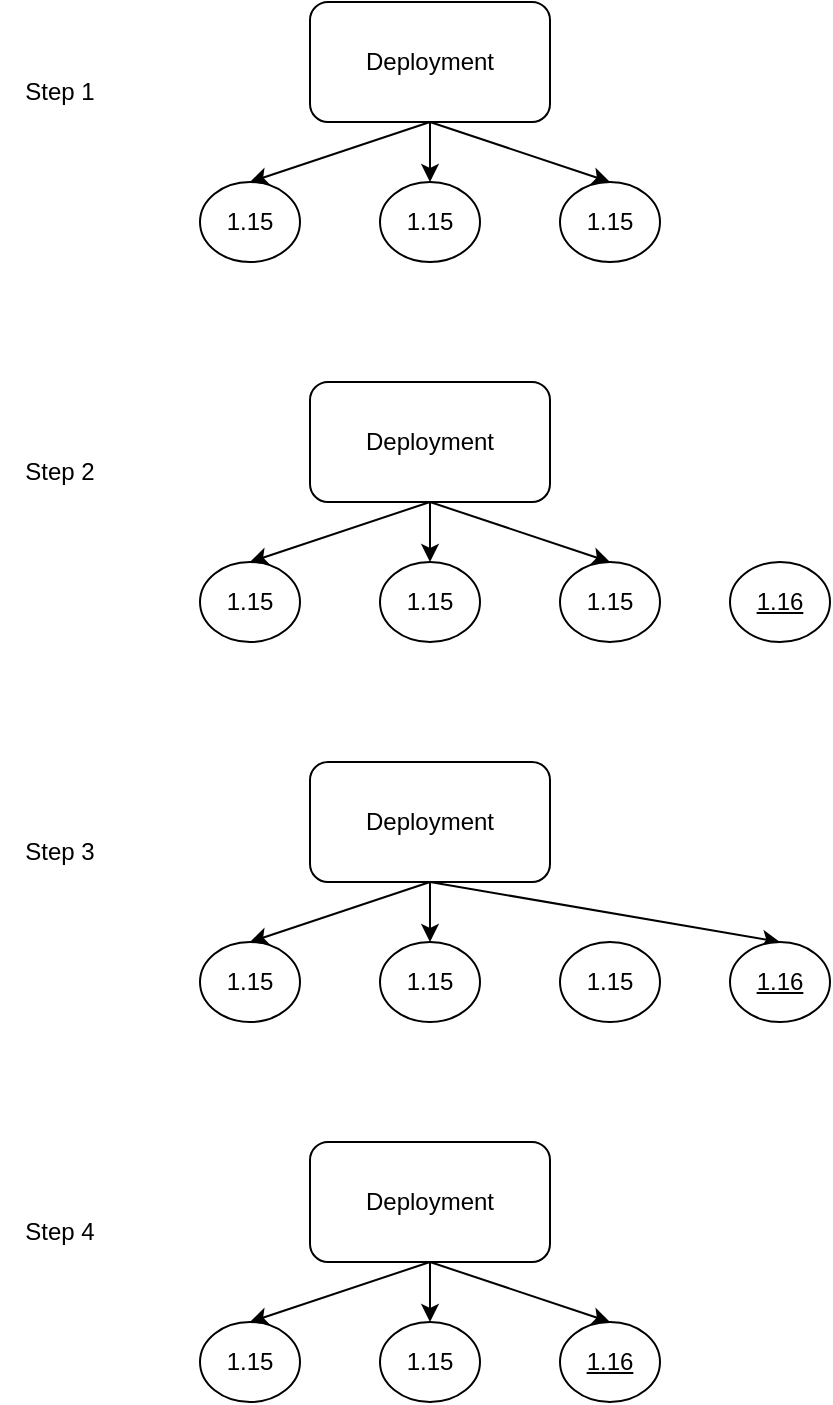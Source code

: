 <mxfile version="20.3.0" type="device"><diagram id="woVdpPhYmw1cFzb7Wj0U" name="Page-1"><mxGraphModel dx="1042" dy="732" grid="1" gridSize="10" guides="1" tooltips="1" connect="1" arrows="1" fold="1" page="1" pageScale="1" pageWidth="850" pageHeight="1100" math="0" shadow="0"><root><mxCell id="0"/><mxCell id="1" parent="0"/><mxCell id="Pmk2e1hz6b013yzkH93u-1" value="1.15" style="ellipse;whiteSpace=wrap;html=1;" vertex="1" parent="1"><mxGeometry x="110" y="160" width="50" height="40" as="geometry"/></mxCell><mxCell id="Pmk2e1hz6b013yzkH93u-3" value="1.15" style="ellipse;whiteSpace=wrap;html=1;" vertex="1" parent="1"><mxGeometry x="200" y="160" width="50" height="40" as="geometry"/></mxCell><mxCell id="Pmk2e1hz6b013yzkH93u-4" value="1.15" style="ellipse;whiteSpace=wrap;html=1;" vertex="1" parent="1"><mxGeometry x="290" y="160" width="50" height="40" as="geometry"/></mxCell><mxCell id="Pmk2e1hz6b013yzkH93u-8" style="edgeStyle=none;rounded=0;orthogonalLoop=1;jettySize=auto;html=1;exitX=0.5;exitY=1;exitDx=0;exitDy=0;entryX=0.5;entryY=0;entryDx=0;entryDy=0;" edge="1" parent="1" source="Pmk2e1hz6b013yzkH93u-5" target="Pmk2e1hz6b013yzkH93u-1"><mxGeometry relative="1" as="geometry"/></mxCell><mxCell id="Pmk2e1hz6b013yzkH93u-9" style="edgeStyle=none;rounded=0;orthogonalLoop=1;jettySize=auto;html=1;exitX=0.5;exitY=1;exitDx=0;exitDy=0;entryX=0.5;entryY=0;entryDx=0;entryDy=0;" edge="1" parent="1" source="Pmk2e1hz6b013yzkH93u-5" target="Pmk2e1hz6b013yzkH93u-3"><mxGeometry relative="1" as="geometry"/></mxCell><mxCell id="Pmk2e1hz6b013yzkH93u-10" style="edgeStyle=none;rounded=0;orthogonalLoop=1;jettySize=auto;html=1;exitX=0.5;exitY=1;exitDx=0;exitDy=0;entryX=0.5;entryY=0;entryDx=0;entryDy=0;" edge="1" parent="1" source="Pmk2e1hz6b013yzkH93u-5" target="Pmk2e1hz6b013yzkH93u-4"><mxGeometry relative="1" as="geometry"/></mxCell><mxCell id="Pmk2e1hz6b013yzkH93u-5" value="Deployment" style="rounded=1;whiteSpace=wrap;html=1;" vertex="1" parent="1"><mxGeometry x="165" y="70" width="120" height="60" as="geometry"/></mxCell><mxCell id="Pmk2e1hz6b013yzkH93u-11" value="1.15" style="ellipse;whiteSpace=wrap;html=1;" vertex="1" parent="1"><mxGeometry x="110" y="350" width="50" height="40" as="geometry"/></mxCell><mxCell id="Pmk2e1hz6b013yzkH93u-12" value="1.15" style="ellipse;whiteSpace=wrap;html=1;" vertex="1" parent="1"><mxGeometry x="200" y="350" width="50" height="40" as="geometry"/></mxCell><mxCell id="Pmk2e1hz6b013yzkH93u-13" value="1.15" style="ellipse;whiteSpace=wrap;html=1;" vertex="1" parent="1"><mxGeometry x="290" y="350" width="50" height="40" as="geometry"/></mxCell><mxCell id="Pmk2e1hz6b013yzkH93u-14" style="edgeStyle=none;rounded=0;orthogonalLoop=1;jettySize=auto;html=1;exitX=0.5;exitY=1;exitDx=0;exitDy=0;entryX=0.5;entryY=0;entryDx=0;entryDy=0;" edge="1" parent="1" source="Pmk2e1hz6b013yzkH93u-17" target="Pmk2e1hz6b013yzkH93u-11"><mxGeometry relative="1" as="geometry"/></mxCell><mxCell id="Pmk2e1hz6b013yzkH93u-15" style="edgeStyle=none;rounded=0;orthogonalLoop=1;jettySize=auto;html=1;exitX=0.5;exitY=1;exitDx=0;exitDy=0;entryX=0.5;entryY=0;entryDx=0;entryDy=0;" edge="1" parent="1" source="Pmk2e1hz6b013yzkH93u-17" target="Pmk2e1hz6b013yzkH93u-12"><mxGeometry relative="1" as="geometry"/></mxCell><mxCell id="Pmk2e1hz6b013yzkH93u-16" style="edgeStyle=none;rounded=0;orthogonalLoop=1;jettySize=auto;html=1;exitX=0.5;exitY=1;exitDx=0;exitDy=0;entryX=0.5;entryY=0;entryDx=0;entryDy=0;" edge="1" parent="1" source="Pmk2e1hz6b013yzkH93u-17" target="Pmk2e1hz6b013yzkH93u-13"><mxGeometry relative="1" as="geometry"/></mxCell><mxCell id="Pmk2e1hz6b013yzkH93u-17" value="Deployment" style="rounded=1;whiteSpace=wrap;html=1;" vertex="1" parent="1"><mxGeometry x="165" y="260" width="120" height="60" as="geometry"/></mxCell><mxCell id="Pmk2e1hz6b013yzkH93u-18" value="1.16" style="ellipse;whiteSpace=wrap;html=1;fontStyle=4" vertex="1" parent="1"><mxGeometry x="375" y="350" width="50" height="40" as="geometry"/></mxCell><mxCell id="Pmk2e1hz6b013yzkH93u-19" value="1.15" style="ellipse;whiteSpace=wrap;html=1;" vertex="1" parent="1"><mxGeometry x="110" y="540" width="50" height="40" as="geometry"/></mxCell><mxCell id="Pmk2e1hz6b013yzkH93u-20" value="1.15" style="ellipse;whiteSpace=wrap;html=1;" vertex="1" parent="1"><mxGeometry x="200" y="540" width="50" height="40" as="geometry"/></mxCell><mxCell id="Pmk2e1hz6b013yzkH93u-21" value="1.15" style="ellipse;whiteSpace=wrap;html=1;" vertex="1" parent="1"><mxGeometry x="290" y="540" width="50" height="40" as="geometry"/></mxCell><mxCell id="Pmk2e1hz6b013yzkH93u-22" style="edgeStyle=none;rounded=0;orthogonalLoop=1;jettySize=auto;html=1;exitX=0.5;exitY=1;exitDx=0;exitDy=0;entryX=0.5;entryY=0;entryDx=0;entryDy=0;" edge="1" parent="1" source="Pmk2e1hz6b013yzkH93u-25" target="Pmk2e1hz6b013yzkH93u-19"><mxGeometry relative="1" as="geometry"/></mxCell><mxCell id="Pmk2e1hz6b013yzkH93u-23" style="edgeStyle=none;rounded=0;orthogonalLoop=1;jettySize=auto;html=1;exitX=0.5;exitY=1;exitDx=0;exitDy=0;entryX=0.5;entryY=0;entryDx=0;entryDy=0;" edge="1" parent="1" source="Pmk2e1hz6b013yzkH93u-25" target="Pmk2e1hz6b013yzkH93u-20"><mxGeometry relative="1" as="geometry"/></mxCell><mxCell id="Pmk2e1hz6b013yzkH93u-24" style="edgeStyle=none;rounded=0;orthogonalLoop=1;jettySize=auto;html=1;exitX=0.5;exitY=1;exitDx=0;exitDy=0;entryX=0.5;entryY=0;entryDx=0;entryDy=0;" edge="1" parent="1" source="Pmk2e1hz6b013yzkH93u-25" target="Pmk2e1hz6b013yzkH93u-26"><mxGeometry relative="1" as="geometry"/></mxCell><mxCell id="Pmk2e1hz6b013yzkH93u-25" value="Deployment" style="rounded=1;whiteSpace=wrap;html=1;" vertex="1" parent="1"><mxGeometry x="165" y="450" width="120" height="60" as="geometry"/></mxCell><mxCell id="Pmk2e1hz6b013yzkH93u-26" value="1.16" style="ellipse;whiteSpace=wrap;html=1;fontStyle=4" vertex="1" parent="1"><mxGeometry x="375" y="540" width="50" height="40" as="geometry"/></mxCell><mxCell id="Pmk2e1hz6b013yzkH93u-27" value="1.15" style="ellipse;whiteSpace=wrap;html=1;" vertex="1" parent="1"><mxGeometry x="110" y="730" width="50" height="40" as="geometry"/></mxCell><mxCell id="Pmk2e1hz6b013yzkH93u-28" value="1.15" style="ellipse;whiteSpace=wrap;html=1;" vertex="1" parent="1"><mxGeometry x="200" y="730" width="50" height="40" as="geometry"/></mxCell><mxCell id="Pmk2e1hz6b013yzkH93u-29" value="1.16" style="ellipse;whiteSpace=wrap;html=1;fontStyle=4" vertex="1" parent="1"><mxGeometry x="290" y="730" width="50" height="40" as="geometry"/></mxCell><mxCell id="Pmk2e1hz6b013yzkH93u-30" style="edgeStyle=none;rounded=0;orthogonalLoop=1;jettySize=auto;html=1;exitX=0.5;exitY=1;exitDx=0;exitDy=0;entryX=0.5;entryY=0;entryDx=0;entryDy=0;" edge="1" parent="1" source="Pmk2e1hz6b013yzkH93u-33" target="Pmk2e1hz6b013yzkH93u-27"><mxGeometry relative="1" as="geometry"/></mxCell><mxCell id="Pmk2e1hz6b013yzkH93u-31" style="edgeStyle=none;rounded=0;orthogonalLoop=1;jettySize=auto;html=1;exitX=0.5;exitY=1;exitDx=0;exitDy=0;entryX=0.5;entryY=0;entryDx=0;entryDy=0;" edge="1" parent="1" source="Pmk2e1hz6b013yzkH93u-33" target="Pmk2e1hz6b013yzkH93u-28"><mxGeometry relative="1" as="geometry"/></mxCell><mxCell id="Pmk2e1hz6b013yzkH93u-32" style="edgeStyle=none;rounded=0;orthogonalLoop=1;jettySize=auto;html=1;exitX=0.5;exitY=1;exitDx=0;exitDy=0;entryX=0.5;entryY=0;entryDx=0;entryDy=0;" edge="1" parent="1" source="Pmk2e1hz6b013yzkH93u-33" target="Pmk2e1hz6b013yzkH93u-29"><mxGeometry relative="1" as="geometry"><mxPoint x="400" y="730" as="targetPoint"/></mxGeometry></mxCell><mxCell id="Pmk2e1hz6b013yzkH93u-33" value="Deployment" style="rounded=1;whiteSpace=wrap;html=1;" vertex="1" parent="1"><mxGeometry x="165" y="640" width="120" height="60" as="geometry"/></mxCell><mxCell id="Pmk2e1hz6b013yzkH93u-35" value="Step 1" style="text;html=1;strokeColor=none;fillColor=none;align=center;verticalAlign=middle;whiteSpace=wrap;rounded=0;" vertex="1" parent="1"><mxGeometry x="10" y="100" width="60" height="30" as="geometry"/></mxCell><mxCell id="Pmk2e1hz6b013yzkH93u-36" value="Step 2" style="text;html=1;strokeColor=none;fillColor=none;align=center;verticalAlign=middle;whiteSpace=wrap;rounded=0;" vertex="1" parent="1"><mxGeometry x="10" y="290" width="60" height="30" as="geometry"/></mxCell><mxCell id="Pmk2e1hz6b013yzkH93u-37" value="Step 3" style="text;html=1;strokeColor=none;fillColor=none;align=center;verticalAlign=middle;whiteSpace=wrap;rounded=0;" vertex="1" parent="1"><mxGeometry x="10" y="480" width="60" height="30" as="geometry"/></mxCell><mxCell id="Pmk2e1hz6b013yzkH93u-38" value="Step 4" style="text;html=1;strokeColor=none;fillColor=none;align=center;verticalAlign=middle;whiteSpace=wrap;rounded=0;" vertex="1" parent="1"><mxGeometry x="10" y="670" width="60" height="30" as="geometry"/></mxCell></root></mxGraphModel></diagram></mxfile>